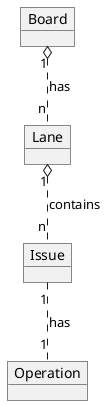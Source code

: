 @startuml
object Board
object Issue
object Lane
object Operation

Board "1" o.. "n" Lane : has
Lane "1" o.. "n" Issue : contains
Issue "1" .. "1" Operation : has
@enduml
